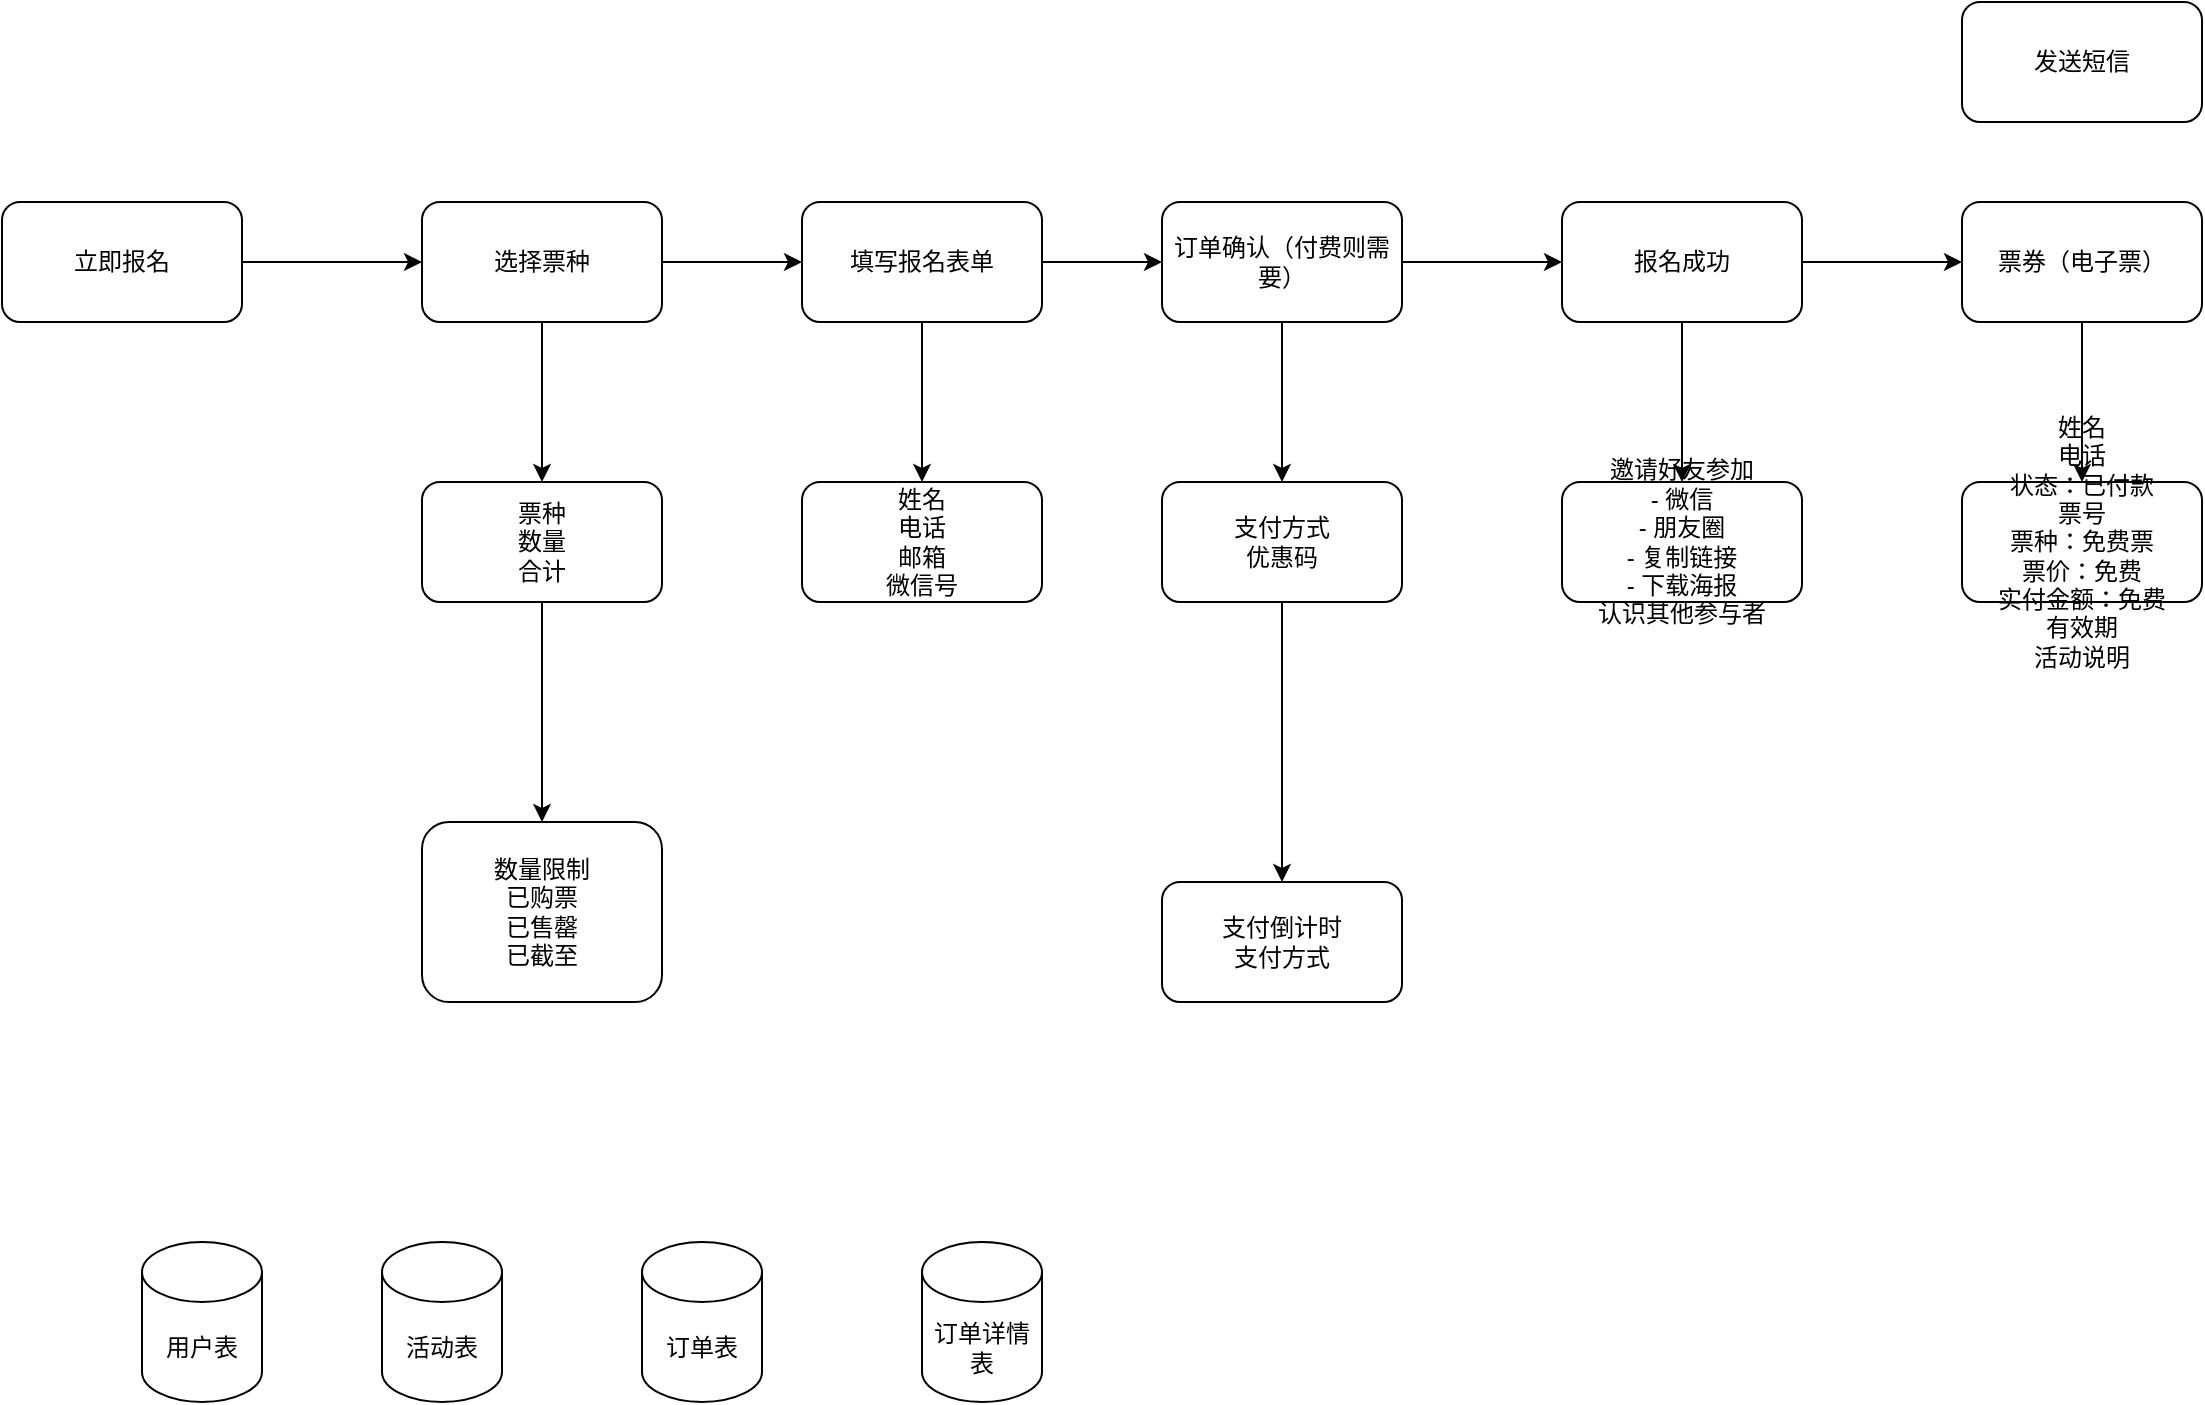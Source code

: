<mxfile version="24.0.1" type="github">
  <diagram name="第 1 页" id="p39dXnjNt2d64MNdaQHX">
    <mxGraphModel dx="2027" dy="793" grid="1" gridSize="10" guides="1" tooltips="1" connect="1" arrows="1" fold="1" page="1" pageScale="1" pageWidth="827" pageHeight="1169" math="0" shadow="0">
      <root>
        <mxCell id="0" />
        <mxCell id="1" parent="0" />
        <mxCell id="tb8oyuOAFIxV61g0iYeD-8" style="edgeStyle=orthogonalEdgeStyle;rounded=0;orthogonalLoop=1;jettySize=auto;html=1;exitX=1;exitY=0.5;exitDx=0;exitDy=0;" edge="1" parent="1" source="tb8oyuOAFIxV61g0iYeD-6" target="tb8oyuOAFIxV61g0iYeD-7">
          <mxGeometry relative="1" as="geometry" />
        </mxCell>
        <mxCell id="tb8oyuOAFIxV61g0iYeD-6" value="立即报名" style="rounded=1;whiteSpace=wrap;html=1;" vertex="1" parent="1">
          <mxGeometry x="-20" y="160" width="120" height="60" as="geometry" />
        </mxCell>
        <mxCell id="tb8oyuOAFIxV61g0iYeD-10" style="edgeStyle=orthogonalEdgeStyle;rounded=0;orthogonalLoop=1;jettySize=auto;html=1;exitX=1;exitY=0.5;exitDx=0;exitDy=0;entryX=0;entryY=0.5;entryDx=0;entryDy=0;" edge="1" parent="1" source="tb8oyuOAFIxV61g0iYeD-7" target="tb8oyuOAFIxV61g0iYeD-9">
          <mxGeometry relative="1" as="geometry" />
        </mxCell>
        <mxCell id="tb8oyuOAFIxV61g0iYeD-16" value="" style="edgeStyle=orthogonalEdgeStyle;rounded=0;orthogonalLoop=1;jettySize=auto;html=1;" edge="1" parent="1" source="tb8oyuOAFIxV61g0iYeD-7" target="tb8oyuOAFIxV61g0iYeD-15">
          <mxGeometry relative="1" as="geometry" />
        </mxCell>
        <mxCell id="tb8oyuOAFIxV61g0iYeD-7" value="选择票种" style="rounded=1;whiteSpace=wrap;html=1;" vertex="1" parent="1">
          <mxGeometry x="190" y="160" width="120" height="60" as="geometry" />
        </mxCell>
        <mxCell id="tb8oyuOAFIxV61g0iYeD-14" value="" style="edgeStyle=orthogonalEdgeStyle;rounded=0;orthogonalLoop=1;jettySize=auto;html=1;" edge="1" parent="1" source="tb8oyuOAFIxV61g0iYeD-9" target="tb8oyuOAFIxV61g0iYeD-13">
          <mxGeometry relative="1" as="geometry" />
        </mxCell>
        <mxCell id="tb8oyuOAFIxV61g0iYeD-42" style="edgeStyle=orthogonalEdgeStyle;rounded=0;orthogonalLoop=1;jettySize=auto;html=1;exitX=1;exitY=0.5;exitDx=0;exitDy=0;entryX=0;entryY=0.5;entryDx=0;entryDy=0;" edge="1" parent="1" source="tb8oyuOAFIxV61g0iYeD-9" target="tb8oyuOAFIxV61g0iYeD-11">
          <mxGeometry relative="1" as="geometry" />
        </mxCell>
        <mxCell id="tb8oyuOAFIxV61g0iYeD-9" value="填写报名表单" style="rounded=1;whiteSpace=wrap;html=1;" vertex="1" parent="1">
          <mxGeometry x="380" y="160" width="120" height="60" as="geometry" />
        </mxCell>
        <mxCell id="tb8oyuOAFIxV61g0iYeD-24" value="" style="edgeStyle=orthogonalEdgeStyle;rounded=0;orthogonalLoop=1;jettySize=auto;html=1;" edge="1" parent="1" source="tb8oyuOAFIxV61g0iYeD-11" target="tb8oyuOAFIxV61g0iYeD-23">
          <mxGeometry relative="1" as="geometry" />
        </mxCell>
        <mxCell id="tb8oyuOAFIxV61g0iYeD-43" style="edgeStyle=orthogonalEdgeStyle;rounded=0;orthogonalLoop=1;jettySize=auto;html=1;exitX=1;exitY=0.5;exitDx=0;exitDy=0;entryX=0;entryY=0.5;entryDx=0;entryDy=0;" edge="1" parent="1" source="tb8oyuOAFIxV61g0iYeD-11" target="tb8oyuOAFIxV61g0iYeD-29">
          <mxGeometry relative="1" as="geometry" />
        </mxCell>
        <mxCell id="tb8oyuOAFIxV61g0iYeD-11" value="订单确认（付费则需要）" style="rounded=1;whiteSpace=wrap;html=1;" vertex="1" parent="1">
          <mxGeometry x="560" y="160" width="120" height="60" as="geometry" />
        </mxCell>
        <mxCell id="tb8oyuOAFIxV61g0iYeD-13" value="姓名&lt;div&gt;电话&lt;/div&gt;&lt;div&gt;邮箱&lt;br&gt;微信号&lt;/div&gt;" style="whiteSpace=wrap;html=1;rounded=1;" vertex="1" parent="1">
          <mxGeometry x="380" y="300" width="120" height="60" as="geometry" />
        </mxCell>
        <mxCell id="tb8oyuOAFIxV61g0iYeD-22" value="" style="edgeStyle=orthogonalEdgeStyle;rounded=0;orthogonalLoop=1;jettySize=auto;html=1;" edge="1" parent="1" source="tb8oyuOAFIxV61g0iYeD-15" target="tb8oyuOAFIxV61g0iYeD-21">
          <mxGeometry relative="1" as="geometry" />
        </mxCell>
        <mxCell id="tb8oyuOAFIxV61g0iYeD-15" value="票种&lt;div&gt;数量&lt;/div&gt;&lt;div&gt;合计&lt;/div&gt;" style="whiteSpace=wrap;html=1;rounded=1;" vertex="1" parent="1">
          <mxGeometry x="190" y="300" width="120" height="60" as="geometry" />
        </mxCell>
        <mxCell id="tb8oyuOAFIxV61g0iYeD-21" value="数量限制&lt;br&gt;已购票&lt;div&gt;已售罄&lt;br&gt;已截至&lt;/div&gt;" style="whiteSpace=wrap;html=1;rounded=1;" vertex="1" parent="1">
          <mxGeometry x="190" y="470" width="120" height="90" as="geometry" />
        </mxCell>
        <mxCell id="tb8oyuOAFIxV61g0iYeD-26" value="" style="edgeStyle=orthogonalEdgeStyle;rounded=0;orthogonalLoop=1;jettySize=auto;html=1;" edge="1" parent="1" source="tb8oyuOAFIxV61g0iYeD-23" target="tb8oyuOAFIxV61g0iYeD-25">
          <mxGeometry relative="1" as="geometry" />
        </mxCell>
        <mxCell id="tb8oyuOAFIxV61g0iYeD-23" value="支付方式&lt;br&gt;优惠码" style="whiteSpace=wrap;html=1;rounded=1;" vertex="1" parent="1">
          <mxGeometry x="560" y="300" width="120" height="60" as="geometry" />
        </mxCell>
        <mxCell id="tb8oyuOAFIxV61g0iYeD-25" value="支付倒计时&lt;br&gt;支付方式" style="whiteSpace=wrap;html=1;rounded=1;" vertex="1" parent="1">
          <mxGeometry x="560" y="500" width="120" height="60" as="geometry" />
        </mxCell>
        <mxCell id="tb8oyuOAFIxV61g0iYeD-44" style="edgeStyle=orthogonalEdgeStyle;rounded=0;orthogonalLoop=1;jettySize=auto;html=1;exitX=1;exitY=0.5;exitDx=0;exitDy=0;" edge="1" parent="1" source="tb8oyuOAFIxV61g0iYeD-29" target="tb8oyuOAFIxV61g0iYeD-34">
          <mxGeometry relative="1" as="geometry" />
        </mxCell>
        <mxCell id="tb8oyuOAFIxV61g0iYeD-46" value="" style="edgeStyle=orthogonalEdgeStyle;rounded=0;orthogonalLoop=1;jettySize=auto;html=1;" edge="1" parent="1" source="tb8oyuOAFIxV61g0iYeD-29" target="tb8oyuOAFIxV61g0iYeD-45">
          <mxGeometry relative="1" as="geometry" />
        </mxCell>
        <mxCell id="tb8oyuOAFIxV61g0iYeD-29" value="报名成功" style="rounded=1;whiteSpace=wrap;html=1;" vertex="1" parent="1">
          <mxGeometry x="760" y="160" width="120" height="60" as="geometry" />
        </mxCell>
        <mxCell id="tb8oyuOAFIxV61g0iYeD-38" value="" style="edgeStyle=orthogonalEdgeStyle;rounded=0;orthogonalLoop=1;jettySize=auto;html=1;" edge="1" parent="1" source="tb8oyuOAFIxV61g0iYeD-34" target="tb8oyuOAFIxV61g0iYeD-37">
          <mxGeometry relative="1" as="geometry" />
        </mxCell>
        <mxCell id="tb8oyuOAFIxV61g0iYeD-34" value="票券（电子票）" style="rounded=1;whiteSpace=wrap;html=1;" vertex="1" parent="1">
          <mxGeometry x="960" y="160" width="120" height="60" as="geometry" />
        </mxCell>
        <mxCell id="tb8oyuOAFIxV61g0iYeD-37" value="姓名&lt;br&gt;电话&lt;br&gt;&lt;div&gt;状态：已付款&lt;/div&gt;&lt;div&gt;票号&lt;br&gt;票种：免费票&lt;br&gt;票价：免费&lt;br&gt;实付金额：免费&lt;br&gt;有效期&lt;br&gt;活动说明&lt;/div&gt;" style="whiteSpace=wrap;html=1;rounded=1;" vertex="1" parent="1">
          <mxGeometry x="960" y="300" width="120" height="60" as="geometry" />
        </mxCell>
        <mxCell id="tb8oyuOAFIxV61g0iYeD-41" value="用户表" style="shape=cylinder3;whiteSpace=wrap;html=1;boundedLbl=1;backgroundOutline=1;size=15;" vertex="1" parent="1">
          <mxGeometry x="50" y="680" width="60" height="80" as="geometry" />
        </mxCell>
        <mxCell id="tb8oyuOAFIxV61g0iYeD-45" value="邀请好友参加&lt;br&gt;- 微信&lt;br&gt;- 朋友圈&lt;br&gt;- 复制链接&lt;br&gt;- 下载海报&lt;br&gt;认识其他参与者" style="whiteSpace=wrap;html=1;rounded=1;" vertex="1" parent="1">
          <mxGeometry x="760" y="300" width="120" height="60" as="geometry" />
        </mxCell>
        <mxCell id="tb8oyuOAFIxV61g0iYeD-47" value="活动表" style="shape=cylinder3;whiteSpace=wrap;html=1;boundedLbl=1;backgroundOutline=1;size=15;" vertex="1" parent="1">
          <mxGeometry x="170" y="680" width="60" height="80" as="geometry" />
        </mxCell>
        <mxCell id="tb8oyuOAFIxV61g0iYeD-49" value="发送短信" style="rounded=1;whiteSpace=wrap;html=1;" vertex="1" parent="1">
          <mxGeometry x="960" y="60" width="120" height="60" as="geometry" />
        </mxCell>
        <mxCell id="tb8oyuOAFIxV61g0iYeD-50" value="订单表" style="shape=cylinder3;whiteSpace=wrap;html=1;boundedLbl=1;backgroundOutline=1;size=15;" vertex="1" parent="1">
          <mxGeometry x="300" y="680" width="60" height="80" as="geometry" />
        </mxCell>
        <mxCell id="tb8oyuOAFIxV61g0iYeD-51" value="订单详情表" style="shape=cylinder3;whiteSpace=wrap;html=1;boundedLbl=1;backgroundOutline=1;size=15;" vertex="1" parent="1">
          <mxGeometry x="440" y="680" width="60" height="80" as="geometry" />
        </mxCell>
      </root>
    </mxGraphModel>
  </diagram>
</mxfile>
